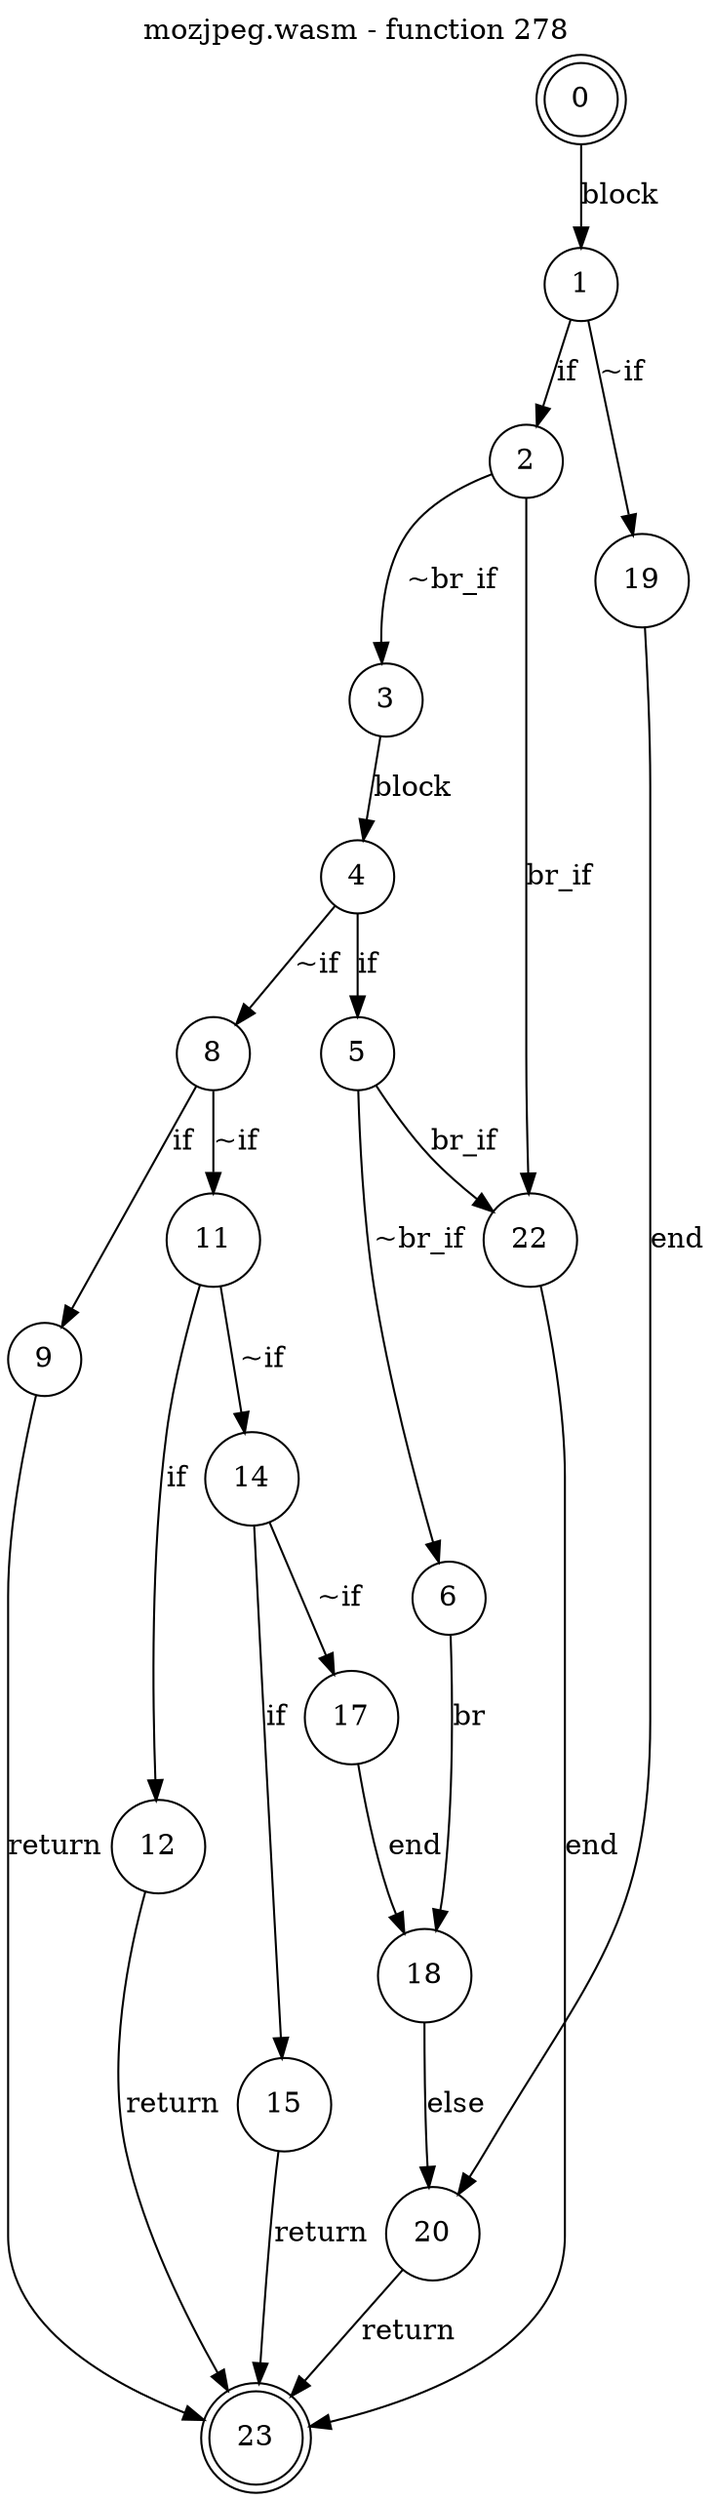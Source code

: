 digraph finite_state_machine {
    label = "mozjpeg.wasm - function 278"
    labelloc =  t
    labelfontsize = 16
    labelfontcolor = black
    labelfontname = "Helvetica"
    node [shape = doublecircle]; 0 23;
    node [shape = circle];
    0 -> 1[label="block"];
    1 -> 2[label="if"];
    1 -> 19[label="~if"];
    2 -> 3[label="~br_if"];
    2 -> 22[label="br_if"];
    3 -> 4[label="block"];
    4 -> 5[label="if"];
    4 -> 8[label="~if"];
    5 -> 6[label="~br_if"];
    5 -> 22[label="br_if"];
    6 -> 18[label="br"];
    8 -> 9[label="if"];
    8 -> 11[label="~if"];
    9 -> 23[label="return"];
    11 -> 12[label="if"];
    11 -> 14[label="~if"];
    12 -> 23[label="return"];
    14 -> 15[label="if"];
    14 -> 17[label="~if"];
    15 -> 23[label="return"];
    17 -> 18[label="end"];
    18 -> 20[label="else"];
    19 -> 20[label="end"];
    20 -> 23[label="return"];
    22 -> 23[label="end"];
}
